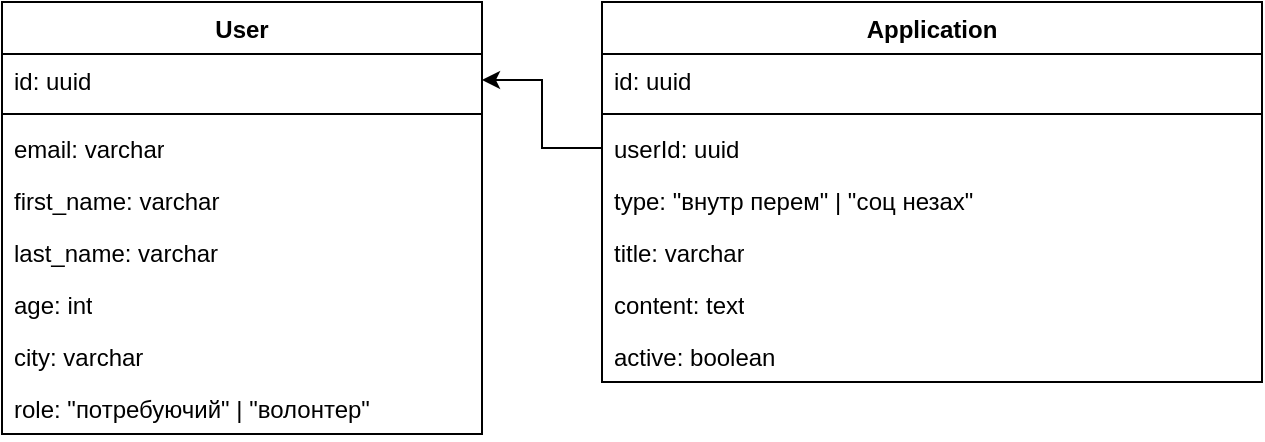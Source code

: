 <mxfile version="24.0.7" type="device">
  <diagram name="Page-1" id="Aj3-0K4Tdb-Eju3KWuvy">
    <mxGraphModel dx="1050" dy="566" grid="1" gridSize="10" guides="1" tooltips="1" connect="1" arrows="1" fold="1" page="1" pageScale="1" pageWidth="850" pageHeight="1100" math="0" shadow="0">
      <root>
        <mxCell id="0" />
        <mxCell id="1" parent="0" />
        <mxCell id="FGo2iHCOdMmPj0XYQEmh-3" value="User" style="swimlane;fontStyle=1;align=center;verticalAlign=top;childLayout=stackLayout;horizontal=1;startSize=26;horizontalStack=0;resizeParent=1;resizeParentMax=0;resizeLast=0;collapsible=1;marginBottom=0;whiteSpace=wrap;html=1;" vertex="1" parent="1">
          <mxGeometry x="200" y="80" width="240" height="216" as="geometry" />
        </mxCell>
        <mxCell id="FGo2iHCOdMmPj0XYQEmh-4" value="id: uuid" style="text;strokeColor=none;fillColor=none;align=left;verticalAlign=top;spacingLeft=4;spacingRight=4;overflow=hidden;rotatable=0;points=[[0,0.5],[1,0.5]];portConstraint=eastwest;whiteSpace=wrap;html=1;" vertex="1" parent="FGo2iHCOdMmPj0XYQEmh-3">
          <mxGeometry y="26" width="240" height="26" as="geometry" />
        </mxCell>
        <mxCell id="FGo2iHCOdMmPj0XYQEmh-5" value="" style="line;strokeWidth=1;fillColor=none;align=left;verticalAlign=middle;spacingTop=-1;spacingLeft=3;spacingRight=3;rotatable=0;labelPosition=right;points=[];portConstraint=eastwest;strokeColor=inherit;" vertex="1" parent="FGo2iHCOdMmPj0XYQEmh-3">
          <mxGeometry y="52" width="240" height="8" as="geometry" />
        </mxCell>
        <mxCell id="FGo2iHCOdMmPj0XYQEmh-22" value="email: varchar" style="text;strokeColor=none;fillColor=none;align=left;verticalAlign=top;spacingLeft=4;spacingRight=4;overflow=hidden;rotatable=0;points=[[0,0.5],[1,0.5]];portConstraint=eastwest;whiteSpace=wrap;html=1;" vertex="1" parent="FGo2iHCOdMmPj0XYQEmh-3">
          <mxGeometry y="60" width="240" height="26" as="geometry" />
        </mxCell>
        <mxCell id="FGo2iHCOdMmPj0XYQEmh-17" value="first_name: varchar" style="text;strokeColor=none;fillColor=none;align=left;verticalAlign=top;spacingLeft=4;spacingRight=4;overflow=hidden;rotatable=0;points=[[0,0.5],[1,0.5]];portConstraint=eastwest;whiteSpace=wrap;html=1;" vertex="1" parent="FGo2iHCOdMmPj0XYQEmh-3">
          <mxGeometry y="86" width="240" height="26" as="geometry" />
        </mxCell>
        <mxCell id="FGo2iHCOdMmPj0XYQEmh-6" value="last_name: varchar" style="text;strokeColor=none;fillColor=none;align=left;verticalAlign=top;spacingLeft=4;spacingRight=4;overflow=hidden;rotatable=0;points=[[0,0.5],[1,0.5]];portConstraint=eastwest;whiteSpace=wrap;html=1;" vertex="1" parent="FGo2iHCOdMmPj0XYQEmh-3">
          <mxGeometry y="112" width="240" height="26" as="geometry" />
        </mxCell>
        <mxCell id="FGo2iHCOdMmPj0XYQEmh-7" value="age: int" style="text;strokeColor=none;fillColor=none;align=left;verticalAlign=top;spacingLeft=4;spacingRight=4;overflow=hidden;rotatable=0;points=[[0,0.5],[1,0.5]];portConstraint=eastwest;whiteSpace=wrap;html=1;" vertex="1" parent="FGo2iHCOdMmPj0XYQEmh-3">
          <mxGeometry y="138" width="240" height="26" as="geometry" />
        </mxCell>
        <mxCell id="FGo2iHCOdMmPj0XYQEmh-9" value="city: varchar" style="text;strokeColor=none;fillColor=none;align=left;verticalAlign=top;spacingLeft=4;spacingRight=4;overflow=hidden;rotatable=0;points=[[0,0.5],[1,0.5]];portConstraint=eastwest;whiteSpace=wrap;html=1;" vertex="1" parent="FGo2iHCOdMmPj0XYQEmh-3">
          <mxGeometry y="164" width="240" height="26" as="geometry" />
        </mxCell>
        <mxCell id="FGo2iHCOdMmPj0XYQEmh-8" value="role: &quot;потребуючий&quot; | &quot;волонтер&quot;" style="text;strokeColor=none;fillColor=none;align=left;verticalAlign=top;spacingLeft=4;spacingRight=4;overflow=hidden;rotatable=0;points=[[0,0.5],[1,0.5]];portConstraint=eastwest;whiteSpace=wrap;html=1;" vertex="1" parent="FGo2iHCOdMmPj0XYQEmh-3">
          <mxGeometry y="190" width="240" height="26" as="geometry" />
        </mxCell>
        <mxCell id="FGo2iHCOdMmPj0XYQEmh-12" value="Application" style="swimlane;fontStyle=1;align=center;verticalAlign=top;childLayout=stackLayout;horizontal=1;startSize=26;horizontalStack=0;resizeParent=1;resizeParentMax=0;resizeLast=0;collapsible=1;marginBottom=0;whiteSpace=wrap;html=1;" vertex="1" parent="1">
          <mxGeometry x="500" y="80" width="330" height="190" as="geometry" />
        </mxCell>
        <mxCell id="FGo2iHCOdMmPj0XYQEmh-13" value="id: uuid" style="text;strokeColor=none;fillColor=none;align=left;verticalAlign=top;spacingLeft=4;spacingRight=4;overflow=hidden;rotatable=0;points=[[0,0.5],[1,0.5]];portConstraint=eastwest;whiteSpace=wrap;html=1;" vertex="1" parent="FGo2iHCOdMmPj0XYQEmh-12">
          <mxGeometry y="26" width="330" height="26" as="geometry" />
        </mxCell>
        <mxCell id="FGo2iHCOdMmPj0XYQEmh-14" value="" style="line;strokeWidth=1;fillColor=none;align=left;verticalAlign=middle;spacingTop=-1;spacingLeft=3;spacingRight=3;rotatable=0;labelPosition=right;points=[];portConstraint=eastwest;strokeColor=inherit;" vertex="1" parent="FGo2iHCOdMmPj0XYQEmh-12">
          <mxGeometry y="52" width="330" height="8" as="geometry" />
        </mxCell>
        <mxCell id="FGo2iHCOdMmPj0XYQEmh-15" value="userId: uuid" style="text;strokeColor=none;fillColor=none;align=left;verticalAlign=top;spacingLeft=4;spacingRight=4;overflow=hidden;rotatable=0;points=[[0,0.5],[1,0.5]];portConstraint=eastwest;whiteSpace=wrap;html=1;" vertex="1" parent="FGo2iHCOdMmPj0XYQEmh-12">
          <mxGeometry y="60" width="330" height="26" as="geometry" />
        </mxCell>
        <mxCell id="FGo2iHCOdMmPj0XYQEmh-18" value="type: &quot;внутр перем&quot; | &quot;соц незах&quot;" style="text;strokeColor=none;fillColor=none;align=left;verticalAlign=top;spacingLeft=4;spacingRight=4;overflow=hidden;rotatable=0;points=[[0,0.5],[1,0.5]];portConstraint=eastwest;whiteSpace=wrap;html=1;" vertex="1" parent="FGo2iHCOdMmPj0XYQEmh-12">
          <mxGeometry y="86" width="330" height="26" as="geometry" />
        </mxCell>
        <mxCell id="FGo2iHCOdMmPj0XYQEmh-19" value="title: varchar" style="text;strokeColor=none;fillColor=none;align=left;verticalAlign=top;spacingLeft=4;spacingRight=4;overflow=hidden;rotatable=0;points=[[0,0.5],[1,0.5]];portConstraint=eastwest;whiteSpace=wrap;html=1;" vertex="1" parent="FGo2iHCOdMmPj0XYQEmh-12">
          <mxGeometry y="112" width="330" height="26" as="geometry" />
        </mxCell>
        <mxCell id="FGo2iHCOdMmPj0XYQEmh-20" value="content: text" style="text;strokeColor=none;fillColor=none;align=left;verticalAlign=top;spacingLeft=4;spacingRight=4;overflow=hidden;rotatable=0;points=[[0,0.5],[1,0.5]];portConstraint=eastwest;whiteSpace=wrap;html=1;" vertex="1" parent="FGo2iHCOdMmPj0XYQEmh-12">
          <mxGeometry y="138" width="330" height="26" as="geometry" />
        </mxCell>
        <mxCell id="FGo2iHCOdMmPj0XYQEmh-23" value="active: boolean" style="text;strokeColor=none;fillColor=none;align=left;verticalAlign=top;spacingLeft=4;spacingRight=4;overflow=hidden;rotatable=0;points=[[0,0.5],[1,0.5]];portConstraint=eastwest;whiteSpace=wrap;html=1;" vertex="1" parent="FGo2iHCOdMmPj0XYQEmh-12">
          <mxGeometry y="164" width="330" height="26" as="geometry" />
        </mxCell>
        <mxCell id="FGo2iHCOdMmPj0XYQEmh-21" style="edgeStyle=orthogonalEdgeStyle;rounded=0;orthogonalLoop=1;jettySize=auto;html=1;exitX=0;exitY=0.5;exitDx=0;exitDy=0;entryX=1;entryY=0.5;entryDx=0;entryDy=0;" edge="1" parent="1" source="FGo2iHCOdMmPj0XYQEmh-15" target="FGo2iHCOdMmPj0XYQEmh-4">
          <mxGeometry relative="1" as="geometry" />
        </mxCell>
      </root>
    </mxGraphModel>
  </diagram>
</mxfile>
